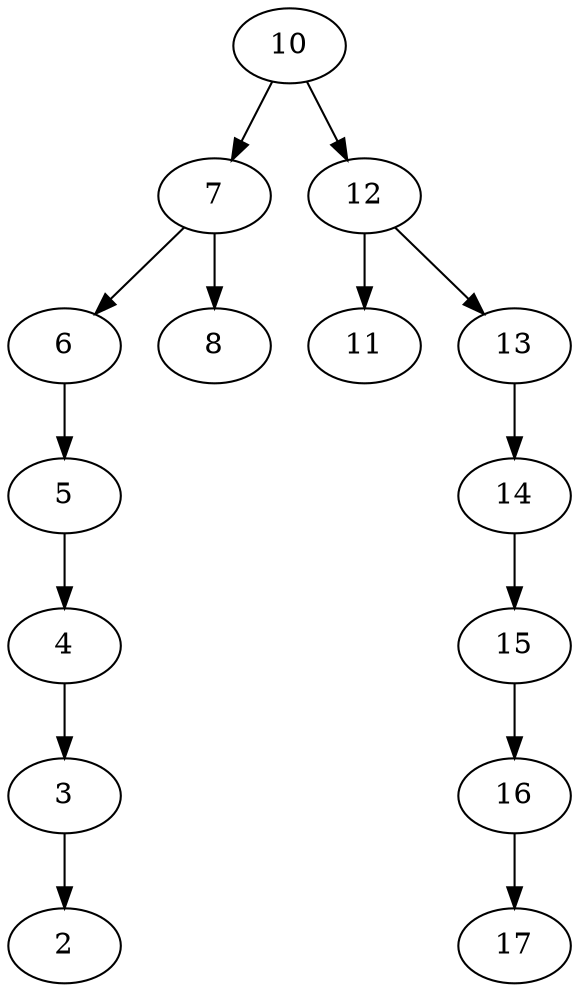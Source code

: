 // Binary Search Tree
digraph {
	10 [label=10]
	10 -> 7
	7 [label=7]
	7 -> 6
	6 [label=6]
	6 -> 5
	5 [label=5]
	5 -> 4
	4 [label=4]
	4 -> 3
	3 [label=3]
	3 -> 2
	2 [label=2]
	7 -> 8
	8 [label=8]
	10 -> 12
	12 [label=12]
	12 -> 11
	11 [label=11]
	12 -> 13
	13 [label=13]
	13 -> 14
	14 [label=14]
	14 -> 15
	15 [label=15]
	15 -> 16
	16 [label=16]
	16 -> 17
	17 [label=17]
}
